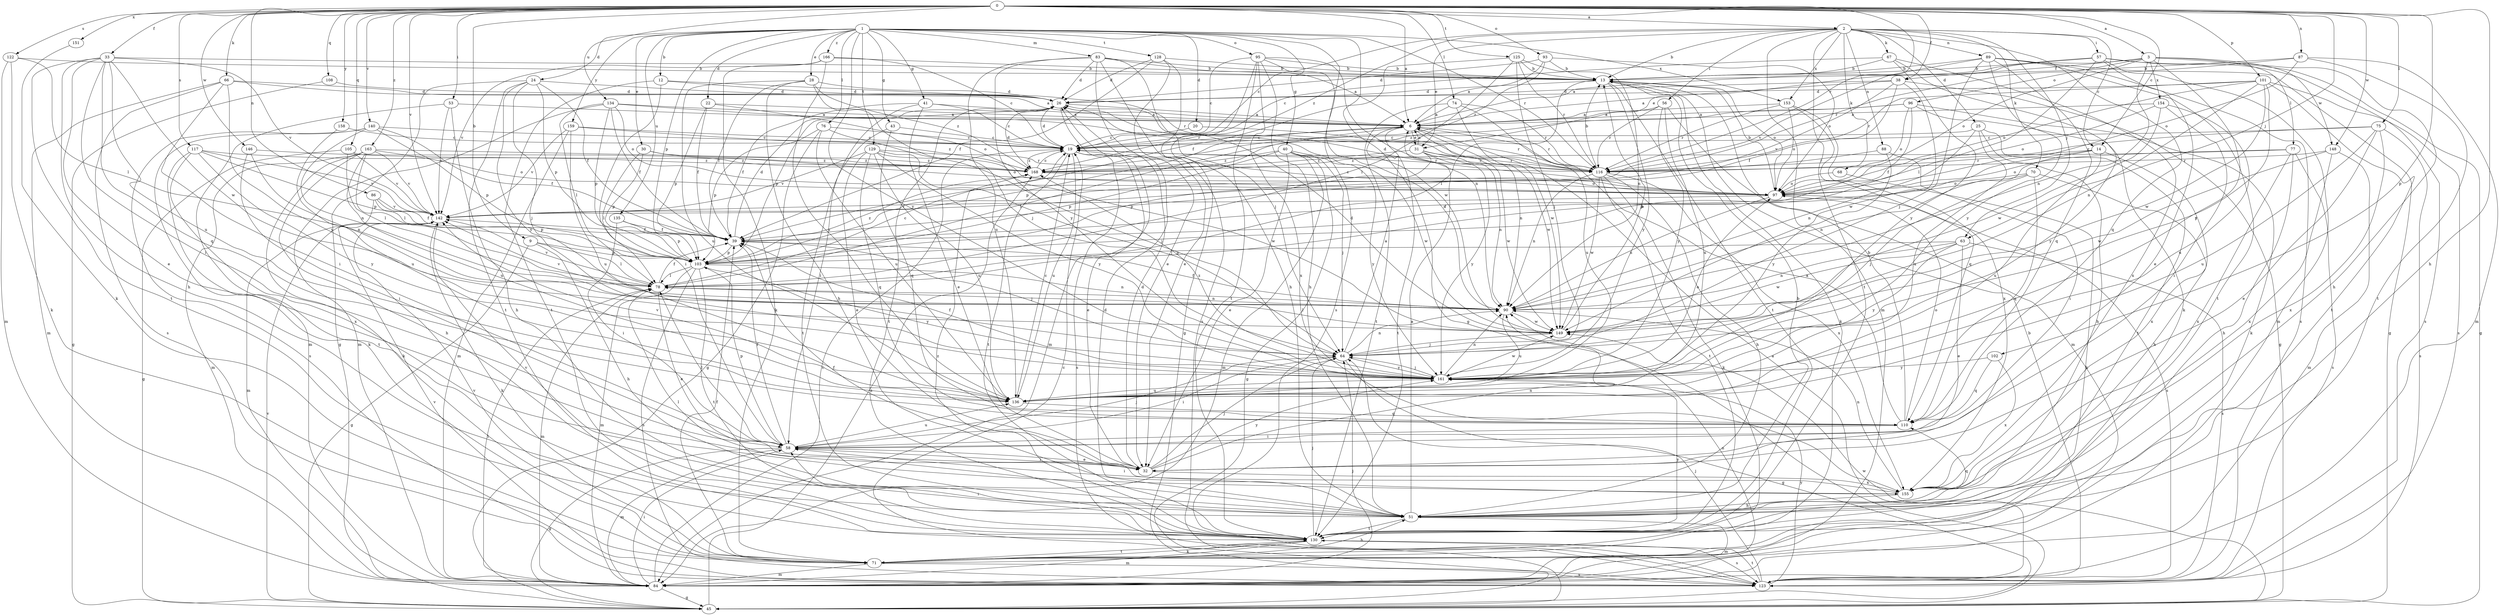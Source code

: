 strict digraph  {
0;
1;
2;
3;
6;
9;
12;
13;
14;
19;
20;
22;
24;
25;
26;
28;
30;
31;
32;
33;
38;
39;
40;
41;
43;
45;
51;
53;
56;
57;
58;
63;
64;
66;
67;
68;
70;
71;
74;
75;
76;
77;
78;
83;
84;
86;
87;
88;
89;
90;
93;
95;
96;
97;
101;
102;
103;
105;
108;
110;
116;
117;
122;
123;
125;
128;
129;
130;
134;
135;
136;
140;
142;
146;
148;
149;
151;
153;
154;
155;
158;
159;
161;
163;
166;
168;
0 -> 2  [label=a];
0 -> 3  [label=a];
0 -> 6  [label=a];
0 -> 9  [label=b];
0 -> 14  [label=c];
0 -> 33  [label=f];
0 -> 38  [label=f];
0 -> 51  [label=h];
0 -> 53  [label=i];
0 -> 63  [label=j];
0 -> 66  [label=k];
0 -> 74  [label=l];
0 -> 75  [label=l];
0 -> 86  [label=n];
0 -> 87  [label=n];
0 -> 93  [label=o];
0 -> 101  [label=p];
0 -> 102  [label=p];
0 -> 105  [label=q];
0 -> 108  [label=q];
0 -> 116  [label=r];
0 -> 117  [label=s];
0 -> 122  [label=s];
0 -> 125  [label=t];
0 -> 134  [label=u];
0 -> 140  [label=v];
0 -> 142  [label=v];
0 -> 146  [label=w];
0 -> 148  [label=w];
0 -> 151  [label=x];
0 -> 158  [label=y];
0 -> 163  [label=z];
1 -> 12  [label=b];
1 -> 20  [label=d];
1 -> 22  [label=d];
1 -> 24  [label=d];
1 -> 28  [label=e];
1 -> 30  [label=e];
1 -> 40  [label=g];
1 -> 41  [label=g];
1 -> 43  [label=g];
1 -> 45  [label=g];
1 -> 76  [label=l];
1 -> 83  [label=m];
1 -> 95  [label=o];
1 -> 103  [label=p];
1 -> 116  [label=r];
1 -> 123  [label=s];
1 -> 128  [label=t];
1 -> 129  [label=t];
1 -> 135  [label=u];
1 -> 153  [label=x];
1 -> 159  [label=y];
1 -> 161  [label=y];
1 -> 166  [label=z];
2 -> 13  [label=b];
2 -> 14  [label=c];
2 -> 19  [label=c];
2 -> 25  [label=d];
2 -> 31  [label=e];
2 -> 56  [label=i];
2 -> 57  [label=i];
2 -> 63  [label=j];
2 -> 67  [label=k];
2 -> 68  [label=k];
2 -> 70  [label=k];
2 -> 84  [label=m];
2 -> 88  [label=n];
2 -> 89  [label=n];
2 -> 110  [label=q];
2 -> 130  [label=t];
2 -> 153  [label=x];
2 -> 168  [label=z];
3 -> 31  [label=e];
3 -> 38  [label=f];
3 -> 51  [label=h];
3 -> 77  [label=l];
3 -> 90  [label=n];
3 -> 96  [label=o];
3 -> 97  [label=o];
3 -> 148  [label=w];
3 -> 154  [label=x];
3 -> 161  [label=y];
6 -> 19  [label=c];
6 -> 31  [label=e];
6 -> 78  [label=l];
6 -> 90  [label=n];
6 -> 103  [label=p];
6 -> 116  [label=r];
6 -> 130  [label=t];
6 -> 149  [label=w];
9 -> 45  [label=g];
9 -> 51  [label=h];
9 -> 78  [label=l];
9 -> 103  [label=p];
12 -> 26  [label=d];
12 -> 58  [label=i];
12 -> 116  [label=r];
12 -> 130  [label=t];
13 -> 26  [label=d];
13 -> 71  [label=k];
13 -> 78  [label=l];
13 -> 97  [label=o];
13 -> 130  [label=t];
13 -> 161  [label=y];
14 -> 90  [label=n];
14 -> 103  [label=p];
14 -> 116  [label=r];
14 -> 136  [label=u];
14 -> 155  [label=x];
19 -> 26  [label=d];
19 -> 32  [label=e];
19 -> 116  [label=r];
19 -> 123  [label=s];
19 -> 130  [label=t];
19 -> 136  [label=u];
19 -> 168  [label=z];
20 -> 19  [label=c];
20 -> 116  [label=r];
22 -> 6  [label=a];
22 -> 39  [label=f];
22 -> 97  [label=o];
22 -> 103  [label=p];
24 -> 26  [label=d];
24 -> 39  [label=f];
24 -> 45  [label=g];
24 -> 64  [label=j];
24 -> 103  [label=p];
24 -> 130  [label=t];
24 -> 161  [label=y];
25 -> 19  [label=c];
25 -> 51  [label=h];
25 -> 90  [label=n];
25 -> 130  [label=t];
25 -> 136  [label=u];
26 -> 6  [label=a];
26 -> 84  [label=m];
26 -> 90  [label=n];
26 -> 103  [label=p];
26 -> 130  [label=t];
28 -> 26  [label=d];
28 -> 39  [label=f];
28 -> 51  [label=h];
28 -> 64  [label=j];
28 -> 136  [label=u];
28 -> 168  [label=z];
30 -> 78  [label=l];
30 -> 97  [label=o];
30 -> 103  [label=p];
30 -> 168  [label=z];
31 -> 6  [label=a];
31 -> 90  [label=n];
31 -> 103  [label=p];
31 -> 116  [label=r];
31 -> 149  [label=w];
31 -> 161  [label=y];
31 -> 168  [label=z];
32 -> 26  [label=d];
32 -> 58  [label=i];
32 -> 64  [label=j];
32 -> 90  [label=n];
32 -> 155  [label=x];
32 -> 161  [label=y];
33 -> 13  [label=b];
33 -> 32  [label=e];
33 -> 51  [label=h];
33 -> 58  [label=i];
33 -> 110  [label=q];
33 -> 130  [label=t];
33 -> 136  [label=u];
33 -> 142  [label=v];
33 -> 149  [label=w];
38 -> 6  [label=a];
38 -> 26  [label=d];
38 -> 39  [label=f];
38 -> 45  [label=g];
38 -> 142  [label=v];
38 -> 149  [label=w];
39 -> 26  [label=d];
39 -> 64  [label=j];
39 -> 103  [label=p];
40 -> 32  [label=e];
40 -> 45  [label=g];
40 -> 64  [label=j];
40 -> 84  [label=m];
40 -> 103  [label=p];
40 -> 149  [label=w];
40 -> 161  [label=y];
40 -> 168  [label=z];
41 -> 6  [label=a];
41 -> 19  [label=c];
41 -> 32  [label=e];
41 -> 39  [label=f];
41 -> 58  [label=i];
43 -> 19  [label=c];
43 -> 110  [label=q];
43 -> 130  [label=t];
45 -> 142  [label=v];
45 -> 149  [label=w];
45 -> 168  [label=z];
51 -> 6  [label=a];
51 -> 13  [label=b];
51 -> 26  [label=d];
51 -> 78  [label=l];
51 -> 84  [label=m];
51 -> 110  [label=q];
51 -> 130  [label=t];
51 -> 142  [label=v];
53 -> 6  [label=a];
53 -> 51  [label=h];
53 -> 84  [label=m];
53 -> 142  [label=v];
56 -> 6  [label=a];
56 -> 84  [label=m];
56 -> 116  [label=r];
56 -> 136  [label=u];
56 -> 161  [label=y];
57 -> 6  [label=a];
57 -> 13  [label=b];
57 -> 32  [label=e];
57 -> 45  [label=g];
57 -> 78  [label=l];
57 -> 84  [label=m];
57 -> 123  [label=s];
58 -> 32  [label=e];
58 -> 39  [label=f];
58 -> 45  [label=g];
58 -> 64  [label=j];
58 -> 78  [label=l];
58 -> 84  [label=m];
58 -> 103  [label=p];
58 -> 136  [label=u];
63 -> 32  [label=e];
63 -> 90  [label=n];
63 -> 103  [label=p];
63 -> 123  [label=s];
63 -> 149  [label=w];
63 -> 161  [label=y];
64 -> 6  [label=a];
64 -> 45  [label=g];
64 -> 58  [label=i];
64 -> 90  [label=n];
64 -> 161  [label=y];
66 -> 6  [label=a];
66 -> 26  [label=d];
66 -> 58  [label=i];
66 -> 84  [label=m];
66 -> 123  [label=s];
66 -> 161  [label=y];
67 -> 13  [label=b];
67 -> 19  [label=c];
67 -> 71  [label=k];
67 -> 155  [label=x];
67 -> 161  [label=y];
68 -> 71  [label=k];
68 -> 97  [label=o];
70 -> 39  [label=f];
70 -> 51  [label=h];
70 -> 64  [label=j];
70 -> 97  [label=o];
70 -> 110  [label=q];
71 -> 39  [label=f];
71 -> 51  [label=h];
71 -> 84  [label=m];
71 -> 123  [label=s];
71 -> 130  [label=t];
71 -> 142  [label=v];
74 -> 6  [label=a];
74 -> 116  [label=r];
74 -> 130  [label=t];
74 -> 136  [label=u];
74 -> 149  [label=w];
75 -> 19  [label=c];
75 -> 32  [label=e];
75 -> 116  [label=r];
75 -> 123  [label=s];
75 -> 136  [label=u];
75 -> 155  [label=x];
76 -> 19  [label=c];
76 -> 45  [label=g];
76 -> 64  [label=j];
76 -> 103  [label=p];
76 -> 136  [label=u];
77 -> 51  [label=h];
77 -> 97  [label=o];
77 -> 123  [label=s];
77 -> 155  [label=x];
77 -> 168  [label=z];
78 -> 19  [label=c];
78 -> 32  [label=e];
78 -> 39  [label=f];
78 -> 84  [label=m];
78 -> 90  [label=n];
78 -> 142  [label=v];
83 -> 6  [label=a];
83 -> 13  [label=b];
83 -> 26  [label=d];
83 -> 32  [label=e];
83 -> 64  [label=j];
83 -> 123  [label=s];
83 -> 136  [label=u];
83 -> 161  [label=y];
84 -> 19  [label=c];
84 -> 45  [label=g];
84 -> 58  [label=i];
84 -> 64  [label=j];
84 -> 78  [label=l];
84 -> 90  [label=n];
86 -> 39  [label=f];
86 -> 84  [label=m];
86 -> 103  [label=p];
86 -> 142  [label=v];
87 -> 13  [label=b];
87 -> 84  [label=m];
87 -> 97  [label=o];
87 -> 116  [label=r];
87 -> 130  [label=t];
88 -> 58  [label=i];
88 -> 116  [label=r];
88 -> 161  [label=y];
89 -> 13  [label=b];
89 -> 45  [label=g];
89 -> 64  [label=j];
89 -> 110  [label=q];
89 -> 123  [label=s];
89 -> 130  [label=t];
89 -> 142  [label=v];
89 -> 161  [label=y];
90 -> 39  [label=f];
90 -> 136  [label=u];
90 -> 142  [label=v];
90 -> 149  [label=w];
93 -> 6  [label=a];
93 -> 13  [label=b];
93 -> 26  [label=d];
93 -> 97  [label=o];
93 -> 168  [label=z];
95 -> 13  [label=b];
95 -> 19  [label=c];
95 -> 45  [label=g];
95 -> 51  [label=h];
95 -> 90  [label=n];
95 -> 130  [label=t];
95 -> 149  [label=w];
95 -> 155  [label=x];
96 -> 6  [label=a];
96 -> 39  [label=f];
96 -> 71  [label=k];
96 -> 97  [label=o];
96 -> 161  [label=y];
96 -> 168  [label=z];
97 -> 13  [label=b];
97 -> 19  [label=c];
97 -> 26  [label=d];
97 -> 90  [label=n];
97 -> 123  [label=s];
97 -> 142  [label=v];
101 -> 26  [label=d];
101 -> 64  [label=j];
101 -> 90  [label=n];
101 -> 97  [label=o];
101 -> 116  [label=r];
101 -> 123  [label=s];
101 -> 130  [label=t];
101 -> 149  [label=w];
102 -> 110  [label=q];
102 -> 155  [label=x];
102 -> 161  [label=y];
103 -> 78  [label=l];
103 -> 84  [label=m];
103 -> 90  [label=n];
103 -> 123  [label=s];
103 -> 130  [label=t];
103 -> 161  [label=y];
103 -> 168  [label=z];
105 -> 45  [label=g];
105 -> 78  [label=l];
105 -> 142  [label=v];
105 -> 168  [label=z];
108 -> 26  [label=d];
108 -> 45  [label=g];
110 -> 6  [label=a];
110 -> 13  [label=b];
110 -> 58  [label=i];
110 -> 97  [label=o];
116 -> 13  [label=b];
116 -> 19  [label=c];
116 -> 51  [label=h];
116 -> 71  [label=k];
116 -> 90  [label=n];
116 -> 130  [label=t];
116 -> 149  [label=w];
116 -> 155  [label=x];
117 -> 103  [label=p];
117 -> 130  [label=t];
117 -> 142  [label=v];
117 -> 155  [label=x];
117 -> 161  [label=y];
117 -> 168  [label=z];
122 -> 13  [label=b];
122 -> 71  [label=k];
122 -> 78  [label=l];
122 -> 84  [label=m];
123 -> 6  [label=a];
123 -> 13  [label=b];
123 -> 19  [label=c];
123 -> 64  [label=j];
123 -> 130  [label=t];
123 -> 142  [label=v];
123 -> 161  [label=y];
125 -> 13  [label=b];
125 -> 39  [label=f];
125 -> 64  [label=j];
125 -> 78  [label=l];
125 -> 90  [label=n];
125 -> 116  [label=r];
128 -> 13  [label=b];
128 -> 26  [label=d];
128 -> 32  [label=e];
128 -> 39  [label=f];
128 -> 51  [label=h];
129 -> 32  [label=e];
129 -> 64  [label=j];
129 -> 110  [label=q];
129 -> 116  [label=r];
129 -> 136  [label=u];
129 -> 142  [label=v];
129 -> 149  [label=w];
129 -> 161  [label=y];
130 -> 58  [label=i];
130 -> 64  [label=j];
130 -> 71  [label=k];
130 -> 84  [label=m];
130 -> 123  [label=s];
130 -> 161  [label=y];
130 -> 168  [label=z];
134 -> 6  [label=a];
134 -> 39  [label=f];
134 -> 78  [label=l];
134 -> 84  [label=m];
134 -> 97  [label=o];
134 -> 103  [label=p];
134 -> 116  [label=r];
135 -> 39  [label=f];
135 -> 58  [label=i];
135 -> 103  [label=p];
136 -> 19  [label=c];
136 -> 110  [label=q];
136 -> 142  [label=v];
140 -> 19  [label=c];
140 -> 39  [label=f];
140 -> 71  [label=k];
140 -> 90  [label=n];
140 -> 103  [label=p];
140 -> 123  [label=s];
142 -> 39  [label=f];
142 -> 71  [label=k];
146 -> 58  [label=i];
146 -> 90  [label=n];
146 -> 168  [label=z];
148 -> 84  [label=m];
148 -> 116  [label=r];
148 -> 149  [label=w];
148 -> 155  [label=x];
149 -> 13  [label=b];
149 -> 26  [label=d];
149 -> 64  [label=j];
149 -> 78  [label=l];
151 -> 71  [label=k];
153 -> 6  [label=a];
153 -> 97  [label=o];
153 -> 110  [label=q];
153 -> 116  [label=r];
153 -> 155  [label=x];
154 -> 6  [label=a];
154 -> 58  [label=i];
154 -> 97  [label=o];
154 -> 136  [label=u];
154 -> 149  [label=w];
155 -> 39  [label=f];
155 -> 51  [label=h];
155 -> 58  [label=i];
155 -> 90  [label=n];
158 -> 19  [label=c];
158 -> 136  [label=u];
159 -> 19  [label=c];
159 -> 84  [label=m];
159 -> 136  [label=u];
159 -> 142  [label=v];
159 -> 168  [label=z];
161 -> 39  [label=f];
161 -> 64  [label=j];
161 -> 90  [label=n];
161 -> 97  [label=o];
161 -> 136  [label=u];
161 -> 149  [label=w];
161 -> 168  [label=z];
163 -> 51  [label=h];
163 -> 71  [label=k];
163 -> 78  [label=l];
163 -> 84  [label=m];
163 -> 97  [label=o];
163 -> 136  [label=u];
163 -> 142  [label=v];
163 -> 168  [label=z];
166 -> 13  [label=b];
166 -> 19  [label=c];
166 -> 71  [label=k];
166 -> 136  [label=u];
166 -> 142  [label=v];
168 -> 19  [label=c];
168 -> 26  [label=d];
168 -> 97  [label=o];
}
